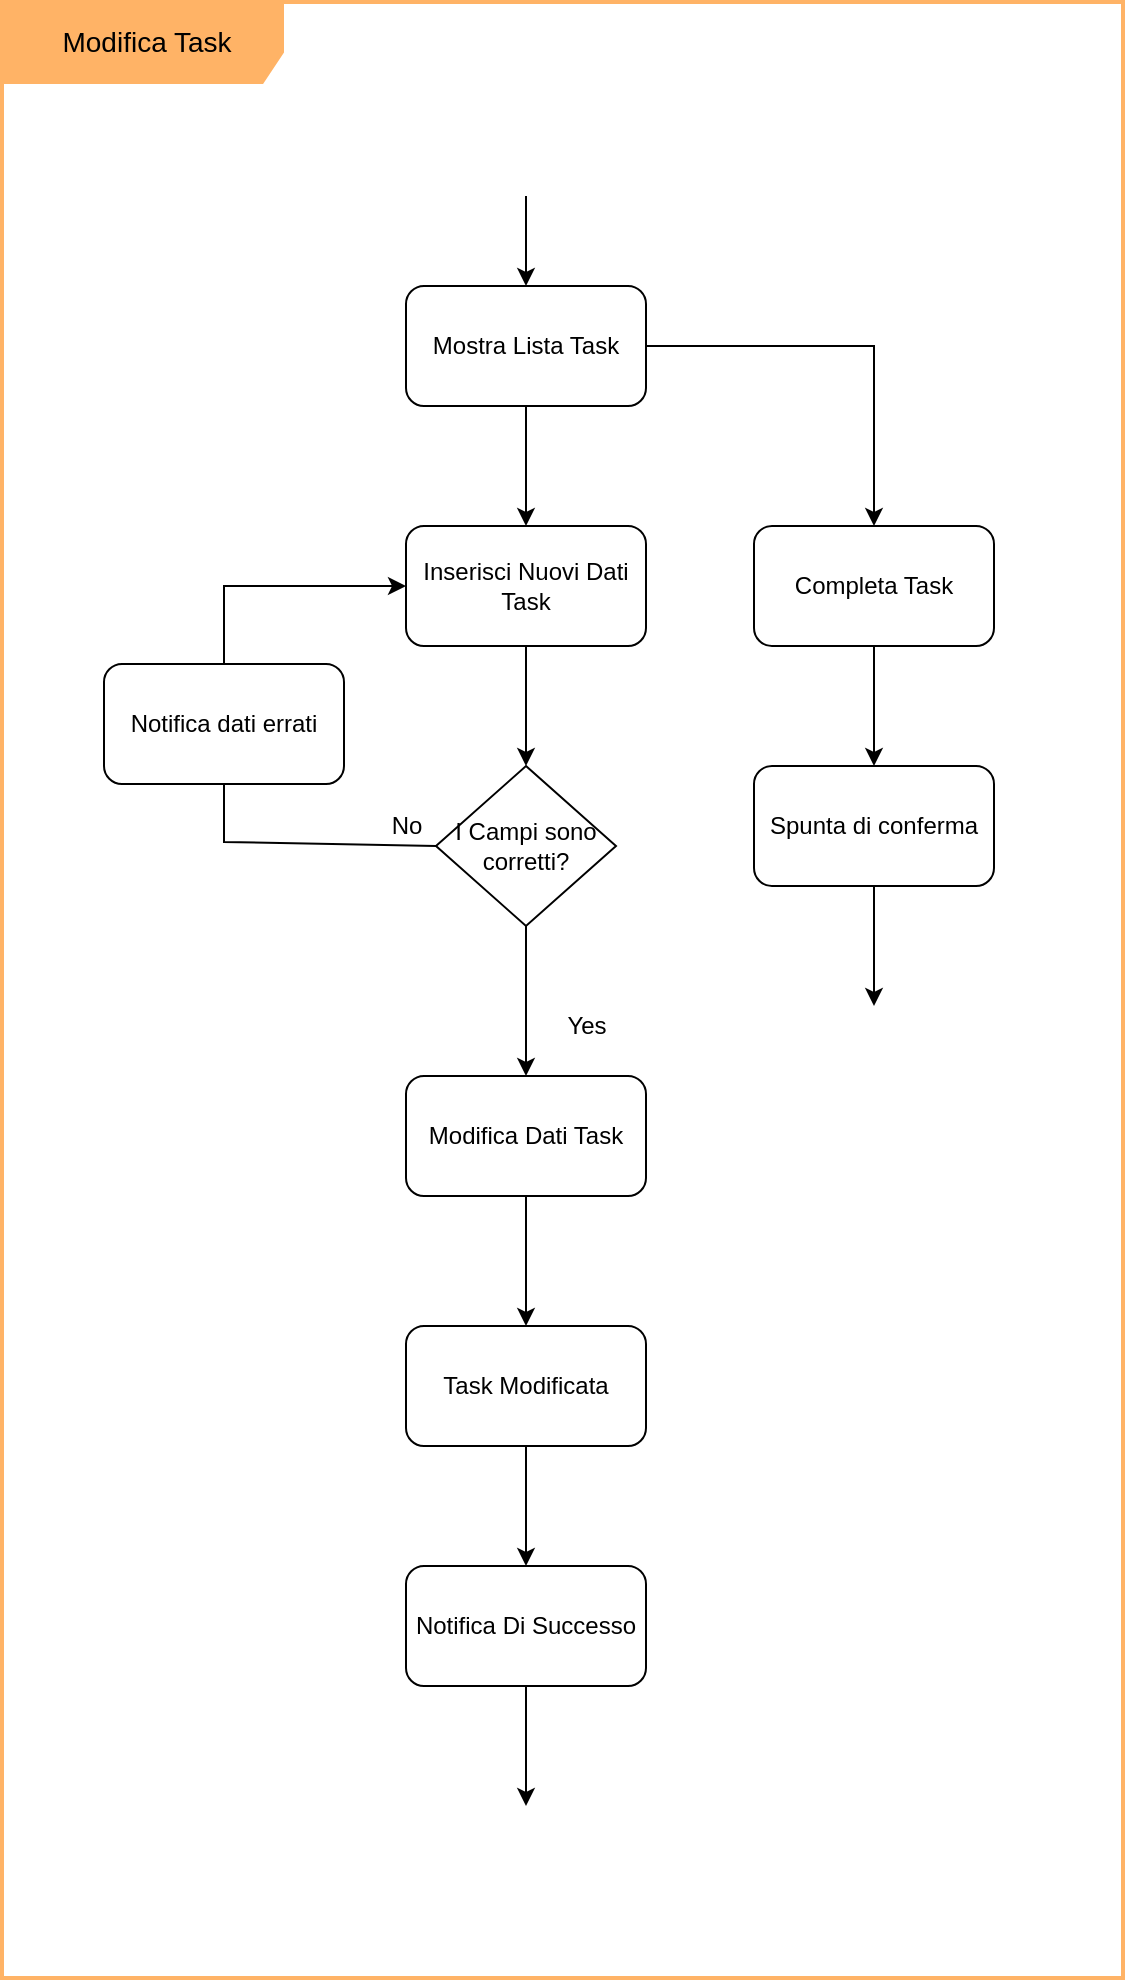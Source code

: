 <mxfile version="18.0.3" type="google"><diagram id="98zfpgl7D-EG5ak566pR" name="Page-1"><mxGraphModel grid="0" page="0" gridSize="10" guides="1" tooltips="1" connect="1" arrows="1" fold="1" pageScale="1" pageWidth="827" pageHeight="1169" math="0" shadow="0"><root><mxCell id="0"/><mxCell id="1" parent="0"/><mxCell id="pVRQdIELmQ7QbYpyDS3Y-3" style="edgeStyle=orthogonalEdgeStyle;rounded=0;orthogonalLoop=1;jettySize=auto;html=1;" edge="1" parent="1" source="pVRQdIELmQ7QbYpyDS3Y-4" target="pVRQdIELmQ7QbYpyDS3Y-6"><mxGeometry relative="1" as="geometry"><mxPoint x="360" y="170" as="targetPoint"/></mxGeometry></mxCell><mxCell id="pVRQdIELmQ7QbYpyDS3Y-4" value="" style="shape=image;html=1;verticalAlign=top;verticalLabelPosition=bottom;labelBackgroundColor=#ffffff;imageAspect=0;aspect=fixed;image=https://cdn4.iconfinder.com/data/icons/essential-app-2/16/record-round-circle-dot-128.png" vertex="1" parent="1"><mxGeometry x="342.5" y="80" width="35" height="35" as="geometry"/></mxCell><mxCell id="pVRQdIELmQ7QbYpyDS3Y-5" style="edgeStyle=orthogonalEdgeStyle;rounded=0;orthogonalLoop=1;jettySize=auto;html=1;" edge="1" parent="1" source="pVRQdIELmQ7QbYpyDS3Y-6" target="pVRQdIELmQ7QbYpyDS3Y-8"><mxGeometry relative="1" as="geometry"><mxPoint x="360" y="280" as="targetPoint"/></mxGeometry></mxCell><mxCell id="pVRQdIELmQ7QbYpyDS3Y-6" value="Mostra Lista Task" style="rounded=1;whiteSpace=wrap;html=1;" vertex="1" parent="1"><mxGeometry x="300" y="160" width="120" height="60" as="geometry"/></mxCell><mxCell id="pVRQdIELmQ7QbYpyDS3Y-7" style="edgeStyle=orthogonalEdgeStyle;rounded=0;orthogonalLoop=1;jettySize=auto;html=1;entryX=0.5;entryY=0;entryDx=0;entryDy=0;" edge="1" parent="1" source="pVRQdIELmQ7QbYpyDS3Y-8" target="pVRQdIELmQ7QbYpyDS3Y-10"><mxGeometry relative="1" as="geometry"/></mxCell><mxCell id="pVRQdIELmQ7QbYpyDS3Y-8" value="Inserisci Nuovi Dati Task" style="rounded=1;whiteSpace=wrap;html=1;" vertex="1" parent="1"><mxGeometry x="300" y="280" width="120" height="60" as="geometry"/></mxCell><mxCell id="pVRQdIELmQ7QbYpyDS3Y-9" style="edgeStyle=orthogonalEdgeStyle;rounded=0;orthogonalLoop=1;jettySize=auto;html=1;entryX=0.5;entryY=0;entryDx=0;entryDy=0;" edge="1" parent="1" source="pVRQdIELmQ7QbYpyDS3Y-10" target="pVRQdIELmQ7QbYpyDS3Y-17"><mxGeometry relative="1" as="geometry"><mxPoint x="360" y="560" as="targetPoint"/></mxGeometry></mxCell><mxCell id="pVRQdIELmQ7QbYpyDS3Y-10" value="I Campi sono corretti?" style="rhombus;whiteSpace=wrap;html=1;" vertex="1" parent="1"><mxGeometry x="315" y="400" width="90" height="80" as="geometry"/></mxCell><mxCell id="pVRQdIELmQ7QbYpyDS3Y-11" value="Yes" style="text;html=1;align=center;verticalAlign=middle;resizable=0;points=[];autosize=1;strokeColor=none;" vertex="1" parent="1"><mxGeometry x="370" y="520" width="40" height="20" as="geometry"/></mxCell><mxCell id="pVRQdIELmQ7QbYpyDS3Y-15" value="No" style="text;html=1;align=center;verticalAlign=middle;resizable=0;points=[];autosize=1;strokeColor=none;" vertex="1" parent="1"><mxGeometry x="285" y="420" width="30" height="20" as="geometry"/></mxCell><mxCell id="pVRQdIELmQ7QbYpyDS3Y-16" style="edgeStyle=orthogonalEdgeStyle;rounded=0;orthogonalLoop=1;jettySize=auto;html=1;entryX=0.5;entryY=0;entryDx=0;entryDy=0;" edge="1" parent="1" source="pVRQdIELmQ7QbYpyDS3Y-17"><mxGeometry relative="1" as="geometry"><mxPoint x="360" y="680" as="targetPoint"/></mxGeometry></mxCell><mxCell id="pVRQdIELmQ7QbYpyDS3Y-17" value="Modifica Dati Task" style="rounded=1;whiteSpace=wrap;html=1;" vertex="1" parent="1"><mxGeometry x="300" y="555" width="120" height="60" as="geometry"/></mxCell><mxCell id="pVRQdIELmQ7QbYpyDS3Y-25" style="edgeStyle=orthogonalEdgeStyle;rounded=0;orthogonalLoop=1;jettySize=auto;html=1;" edge="1" parent="1" source="pVRQdIELmQ7QbYpyDS3Y-26" target="pVRQdIELmQ7QbYpyDS3Y-28"><mxGeometry relative="1" as="geometry"><mxPoint x="360" y="800" as="targetPoint"/></mxGeometry></mxCell><mxCell id="pVRQdIELmQ7QbYpyDS3Y-26" value="Task Modificata" style="rounded=1;whiteSpace=wrap;html=1;" vertex="1" parent="1"><mxGeometry x="300" y="680" width="120" height="60" as="geometry"/></mxCell><mxCell id="pVRQdIELmQ7QbYpyDS3Y-27" style="edgeStyle=orthogonalEdgeStyle;rounded=0;orthogonalLoop=1;jettySize=auto;html=1;" edge="1" parent="1" source="pVRQdIELmQ7QbYpyDS3Y-28"><mxGeometry relative="1" as="geometry"><mxPoint x="360.0" y="920" as="targetPoint"/></mxGeometry></mxCell><mxCell id="pVRQdIELmQ7QbYpyDS3Y-28" value="Notifica Di Successo" style="rounded=1;whiteSpace=wrap;html=1;" vertex="1" parent="1"><mxGeometry x="300" y="800" width="120" height="60" as="geometry"/></mxCell><mxCell id="pVRQdIELmQ7QbYpyDS3Y-29" value="" style="shape=image;html=1;verticalAlign=top;verticalLabelPosition=bottom;labelBackgroundColor=#ffffff;imageAspect=0;aspect=fixed;image=https://cdn4.iconfinder.com/data/icons/ionicons/512/icon-ios7-circle-filled-128.png" vertex="1" parent="1"><mxGeometry x="335" y="920" width="50" height="50" as="geometry"/></mxCell><mxCell id="afisSlfSL-AbftWLpA6x-1" value="&lt;font style=&quot;font-size: 14px&quot;&gt;Modifica Task&lt;/font&gt;" style="shape=umlFrame;whiteSpace=wrap;html=1;width=140;height=40;boundedLbl=1;verticalAlign=middle;align=center;spacingLeft=5;fillColor=#FFB366;strokeColor=#FFB366;strokeWidth=2;" vertex="1" parent="1"><mxGeometry x="98" y="18" width="560.5" height="988" as="geometry"/></mxCell><mxCell id="hbvNH1LDlgvB__9ahCV0-2" style="edgeStyle=orthogonalEdgeStyle;rounded=0;orthogonalLoop=1;jettySize=auto;html=1;" edge="1" parent="1" source="hbvNH1LDlgvB__9ahCV0-3" target="hbvNH1LDlgvB__9ahCV0-5"><mxGeometry relative="1" as="geometry"><mxPoint x="534" y="400" as="targetPoint"/></mxGeometry></mxCell><mxCell id="hbvNH1LDlgvB__9ahCV0-3" value="Completa Task" style="rounded=1;whiteSpace=wrap;html=1;" vertex="1" parent="1"><mxGeometry x="474" y="280" width="120" height="60" as="geometry"/></mxCell><mxCell id="hbvNH1LDlgvB__9ahCV0-4" style="edgeStyle=orthogonalEdgeStyle;rounded=0;orthogonalLoop=1;jettySize=auto;html=1;" edge="1" parent="1" source="hbvNH1LDlgvB__9ahCV0-5"><mxGeometry relative="1" as="geometry"><mxPoint x="534" y="520" as="targetPoint"/></mxGeometry></mxCell><mxCell id="hbvNH1LDlgvB__9ahCV0-5" value="Spunta di conferma" style="rounded=1;whiteSpace=wrap;html=1;" vertex="1" parent="1"><mxGeometry x="474" y="400" width="120" height="60" as="geometry"/></mxCell><mxCell id="hbvNH1LDlgvB__9ahCV0-6" value="" style="shape=image;html=1;verticalAlign=top;verticalLabelPosition=bottom;labelBackgroundColor=#ffffff;imageAspect=0;aspect=fixed;image=https://cdn4.iconfinder.com/data/icons/ionicons/512/icon-ios7-circle-filled-128.png" vertex="1" parent="1"><mxGeometry x="509" y="520" width="50" height="50" as="geometry"/></mxCell><mxCell id="hbvNH1LDlgvB__9ahCV0-7" value="" style="endArrow=classic;html=1;rounded=0;exitX=1;exitY=0.5;exitDx=0;exitDy=0;entryX=0.5;entryY=0;entryDx=0;entryDy=0;" edge="1" parent="1" source="pVRQdIELmQ7QbYpyDS3Y-6" target="hbvNH1LDlgvB__9ahCV0-3"><mxGeometry width="50" height="50" relative="1" as="geometry"><mxPoint x="331" y="550" as="sourcePoint"/><mxPoint x="381" y="500" as="targetPoint"/><Array as="points"><mxPoint x="534" y="190"/></Array></mxGeometry></mxCell><mxCell id="vOHPpGBvj4ScL4BQeIGD-4" style="edgeStyle=orthogonalEdgeStyle;rounded=0;orthogonalLoop=1;jettySize=auto;html=1;entryX=0;entryY=0.5;entryDx=0;entryDy=0;" edge="1" parent="1" source="vOHPpGBvj4ScL4BQeIGD-1" target="pVRQdIELmQ7QbYpyDS3Y-8"><mxGeometry relative="1" as="geometry"><Array as="points"><mxPoint x="209" y="310"/></Array></mxGeometry></mxCell><mxCell id="vOHPpGBvj4ScL4BQeIGD-1" value="Notifica dati errati" style="rounded=1;whiteSpace=wrap;html=1;" vertex="1" parent="1"><mxGeometry x="149" y="349" width="120" height="60" as="geometry"/></mxCell><mxCell id="vOHPpGBvj4ScL4BQeIGD-3" value="" style="endArrow=none;html=1;rounded=0;exitX=0.5;exitY=1;exitDx=0;exitDy=0;entryX=0;entryY=0.5;entryDx=0;entryDy=0;" edge="1" parent="1" source="vOHPpGBvj4ScL4BQeIGD-1" target="pVRQdIELmQ7QbYpyDS3Y-10"><mxGeometry width="50" height="50" relative="1" as="geometry"><mxPoint x="387" y="493" as="sourcePoint"/><mxPoint x="437" y="443" as="targetPoint"/><Array as="points"><mxPoint x="209" y="438"/></Array></mxGeometry></mxCell></root></mxGraphModel></diagram></mxfile>